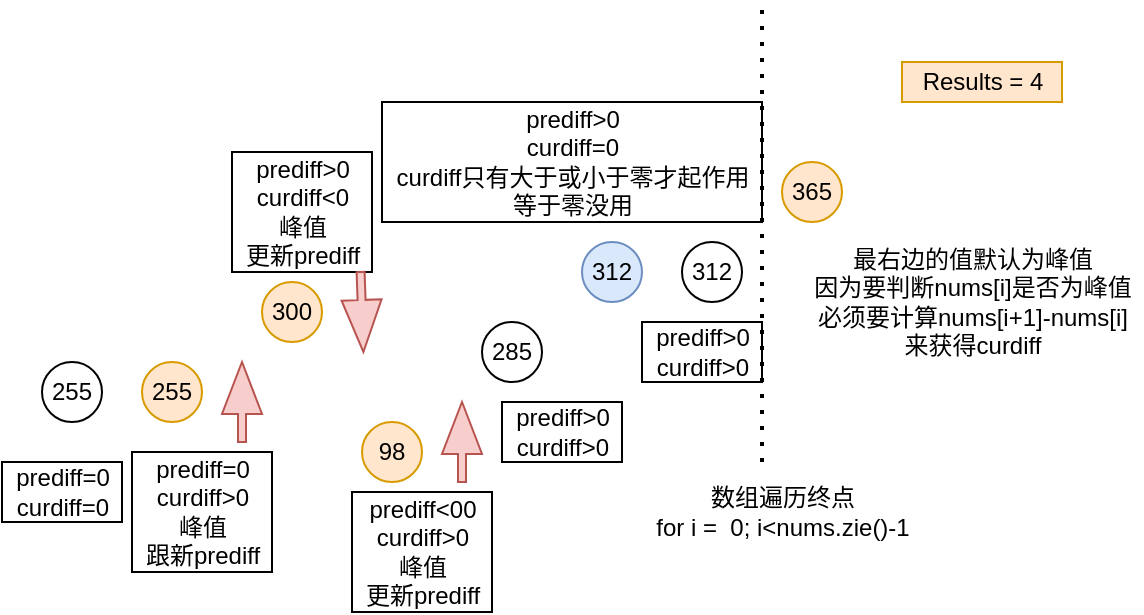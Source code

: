 <mxfile version="18.1.2" type="github">
  <diagram id="dh183BxA5PaySKPDHkof" name="Page-1">
    <mxGraphModel dx="1422" dy="794" grid="1" gridSize="10" guides="1" tooltips="1" connect="1" arrows="1" fold="1" page="1" pageScale="1" pageWidth="827" pageHeight="1169" math="0" shadow="0">
      <root>
        <mxCell id="0" />
        <mxCell id="1" parent="0" />
        <mxCell id="TNsMiLaU0lePPs346AUm-2" value="255" style="ellipse;whiteSpace=wrap;html=1;aspect=fixed;" parent="1" vertex="1">
          <mxGeometry x="90" y="440" width="30" height="30" as="geometry" />
        </mxCell>
        <mxCell id="TNsMiLaU0lePPs346AUm-3" value="255" style="ellipse;whiteSpace=wrap;html=1;aspect=fixed;fillColor=#ffe6cc;strokeColor=#d79b00;" parent="1" vertex="1">
          <mxGeometry x="140" y="440" width="30" height="30" as="geometry" />
        </mxCell>
        <mxCell id="TNsMiLaU0lePPs346AUm-4" value="300" style="ellipse;whiteSpace=wrap;html=1;aspect=fixed;fillColor=#ffe6cc;strokeColor=#d79b00;" parent="1" vertex="1">
          <mxGeometry x="200" y="400" width="30" height="30" as="geometry" />
        </mxCell>
        <mxCell id="TNsMiLaU0lePPs346AUm-5" value="98" style="ellipse;whiteSpace=wrap;html=1;aspect=fixed;fillColor=#ffe6cc;strokeColor=#d79b00;" parent="1" vertex="1">
          <mxGeometry x="250" y="470" width="30" height="30" as="geometry" />
        </mxCell>
        <mxCell id="TNsMiLaU0lePPs346AUm-6" value="285" style="ellipse;whiteSpace=wrap;html=1;aspect=fixed;" parent="1" vertex="1">
          <mxGeometry x="310" y="420" width="30" height="30" as="geometry" />
        </mxCell>
        <mxCell id="TNsMiLaU0lePPs346AUm-7" value="312" style="ellipse;whiteSpace=wrap;html=1;aspect=fixed;fillColor=#dae8fc;strokeColor=#6c8ebf;" parent="1" vertex="1">
          <mxGeometry x="360" y="380" width="30" height="30" as="geometry" />
        </mxCell>
        <mxCell id="TNsMiLaU0lePPs346AUm-10" value="312" style="ellipse;whiteSpace=wrap;html=1;aspect=fixed;" parent="1" vertex="1">
          <mxGeometry x="410" y="380" width="30" height="30" as="geometry" />
        </mxCell>
        <mxCell id="TNsMiLaU0lePPs346AUm-11" value="365" style="ellipse;whiteSpace=wrap;html=1;aspect=fixed;fillColor=#ffe6cc;strokeColor=#d79b00;" parent="1" vertex="1">
          <mxGeometry x="460" y="340" width="30" height="30" as="geometry" />
        </mxCell>
        <mxCell id="TNsMiLaU0lePPs346AUm-12" value="prediff=0&lt;br&gt;curdiff=0" style="text;html=1;resizable=0;autosize=1;align=center;verticalAlign=middle;points=[];fillColor=none;strokeColor=default;rounded=0;" parent="1" vertex="1">
          <mxGeometry x="70" y="490" width="60" height="30" as="geometry" />
        </mxCell>
        <mxCell id="TNsMiLaU0lePPs346AUm-14" value="prediff=0&lt;br&gt;curdiff&amp;gt;0&lt;br&gt;峰值&lt;br&gt;跟新prediff" style="text;html=1;resizable=0;autosize=1;align=center;verticalAlign=middle;points=[];fillColor=none;strokeColor=default;rounded=0;" parent="1" vertex="1">
          <mxGeometry x="135" y="485" width="70" height="60" as="geometry" />
        </mxCell>
        <mxCell id="TNsMiLaU0lePPs346AUm-15" value="prediff&amp;gt;0&lt;br&gt;curdiff&amp;lt;0&lt;br&gt;峰值&lt;br&gt;更新prediff" style="text;html=1;resizable=0;autosize=1;align=center;verticalAlign=middle;points=[];fillColor=none;strokeColor=default;rounded=0;" parent="1" vertex="1">
          <mxGeometry x="185" y="335" width="70" height="60" as="geometry" />
        </mxCell>
        <mxCell id="TNsMiLaU0lePPs346AUm-16" value="prediff&amp;lt;00&lt;br&gt;curdiff&amp;gt;0&lt;br&gt;峰值&lt;br&gt;更新prediff" style="text;html=1;resizable=0;autosize=1;align=center;verticalAlign=middle;points=[];fillColor=none;strokeColor=default;rounded=0;" parent="1" vertex="1">
          <mxGeometry x="245" y="505" width="70" height="60" as="geometry" />
        </mxCell>
        <mxCell id="TNsMiLaU0lePPs346AUm-17" value="最右边的值默认为峰值&lt;br&gt;因为要判断nums[i]是否为峰值&lt;br&gt;必须要计算nums[i+1]-nums[i]&lt;br&gt;来获得curdiff" style="text;html=1;resizable=0;autosize=1;align=center;verticalAlign=middle;points=[];fillColor=none;strokeColor=none;rounded=0;" parent="1" vertex="1">
          <mxGeometry x="470" y="380" width="170" height="60" as="geometry" />
        </mxCell>
        <mxCell id="TNsMiLaU0lePPs346AUm-18" value="" style="endArrow=none;dashed=1;html=1;dashPattern=1 3;strokeWidth=2;rounded=0;" parent="1" edge="1">
          <mxGeometry width="50" height="50" relative="1" as="geometry">
            <mxPoint x="450" y="490" as="sourcePoint" />
            <mxPoint x="450" y="260" as="targetPoint" />
          </mxGeometry>
        </mxCell>
        <mxCell id="TNsMiLaU0lePPs346AUm-19" value="数组遍历终点&lt;br&gt;for i =&amp;nbsp; 0; i&amp;lt;nums.zie()-1" style="text;html=1;resizable=0;autosize=1;align=center;verticalAlign=middle;points=[];fillColor=none;strokeColor=none;rounded=0;" parent="1" vertex="1">
          <mxGeometry x="390" y="500" width="140" height="30" as="geometry" />
        </mxCell>
        <mxCell id="TNsMiLaU0lePPs346AUm-21" value="" style="html=1;shadow=0;dashed=0;align=center;verticalAlign=middle;shape=mxgraph.arrows2.arrow;dy=0.8;dx=26;direction=north;notch=0;rounded=0;strokeColor=#b85450;fillColor=#f8cecc;" parent="1" vertex="1">
          <mxGeometry x="180" y="440" width="20" height="40" as="geometry" />
        </mxCell>
        <mxCell id="TNsMiLaU0lePPs346AUm-22" value="" style="html=1;shadow=0;dashed=0;align=center;verticalAlign=middle;shape=mxgraph.arrows2.arrow;dy=0.8;dx=26;direction=north;notch=0;rounded=0;strokeColor=#b85450;fillColor=#f8cecc;rotation=-182;" parent="1" vertex="1">
          <mxGeometry x="240" y="395" width="20" height="40" as="geometry" />
        </mxCell>
        <mxCell id="TNsMiLaU0lePPs346AUm-24" value="" style="html=1;shadow=0;dashed=0;align=center;verticalAlign=middle;shape=mxgraph.arrows2.arrow;dy=0.8;dx=26;direction=east;notch=0;rounded=0;strokeColor=#b85450;fillColor=#f8cecc;rotation=-90;" parent="1" vertex="1">
          <mxGeometry x="280" y="470" width="40" height="20" as="geometry" />
        </mxCell>
        <mxCell id="hvBrD6EKB_GbKD9SIR8_-1" value="prediff&amp;gt;0&lt;br&gt;curdiff&amp;gt;0" style="text;html=1;resizable=0;autosize=1;align=center;verticalAlign=middle;points=[];fillColor=none;strokeColor=default;rounded=0;" parent="1" vertex="1">
          <mxGeometry x="320" y="460" width="60" height="30" as="geometry" />
        </mxCell>
        <mxCell id="hvBrD6EKB_GbKD9SIR8_-2" value="prediff&amp;gt;0&lt;br&gt;curdiff=0&lt;br&gt;curdiff只有大于或小于零才起作用&lt;br&gt;等于零没用" style="text;html=1;resizable=0;autosize=1;align=center;verticalAlign=middle;points=[];fillColor=none;strokeColor=default;rounded=0;" parent="1" vertex="1">
          <mxGeometry x="260" y="310" width="190" height="60" as="geometry" />
        </mxCell>
        <mxCell id="hvBrD6EKB_GbKD9SIR8_-3" value="prediff&amp;gt;0&lt;br&gt;curdiff&amp;gt;0" style="text;html=1;resizable=0;autosize=1;align=center;verticalAlign=middle;points=[];fillColor=none;strokeColor=default;rounded=0;" parent="1" vertex="1">
          <mxGeometry x="390" y="420" width="60" height="30" as="geometry" />
        </mxCell>
        <mxCell id="hvBrD6EKB_GbKD9SIR8_-4" value="Results = 4" style="text;html=1;resizable=0;autosize=1;align=center;verticalAlign=middle;points=[];fillColor=#ffe6cc;strokeColor=#d79b00;rounded=0;" parent="1" vertex="1">
          <mxGeometry x="520" y="290" width="80" height="20" as="geometry" />
        </mxCell>
      </root>
    </mxGraphModel>
  </diagram>
</mxfile>
